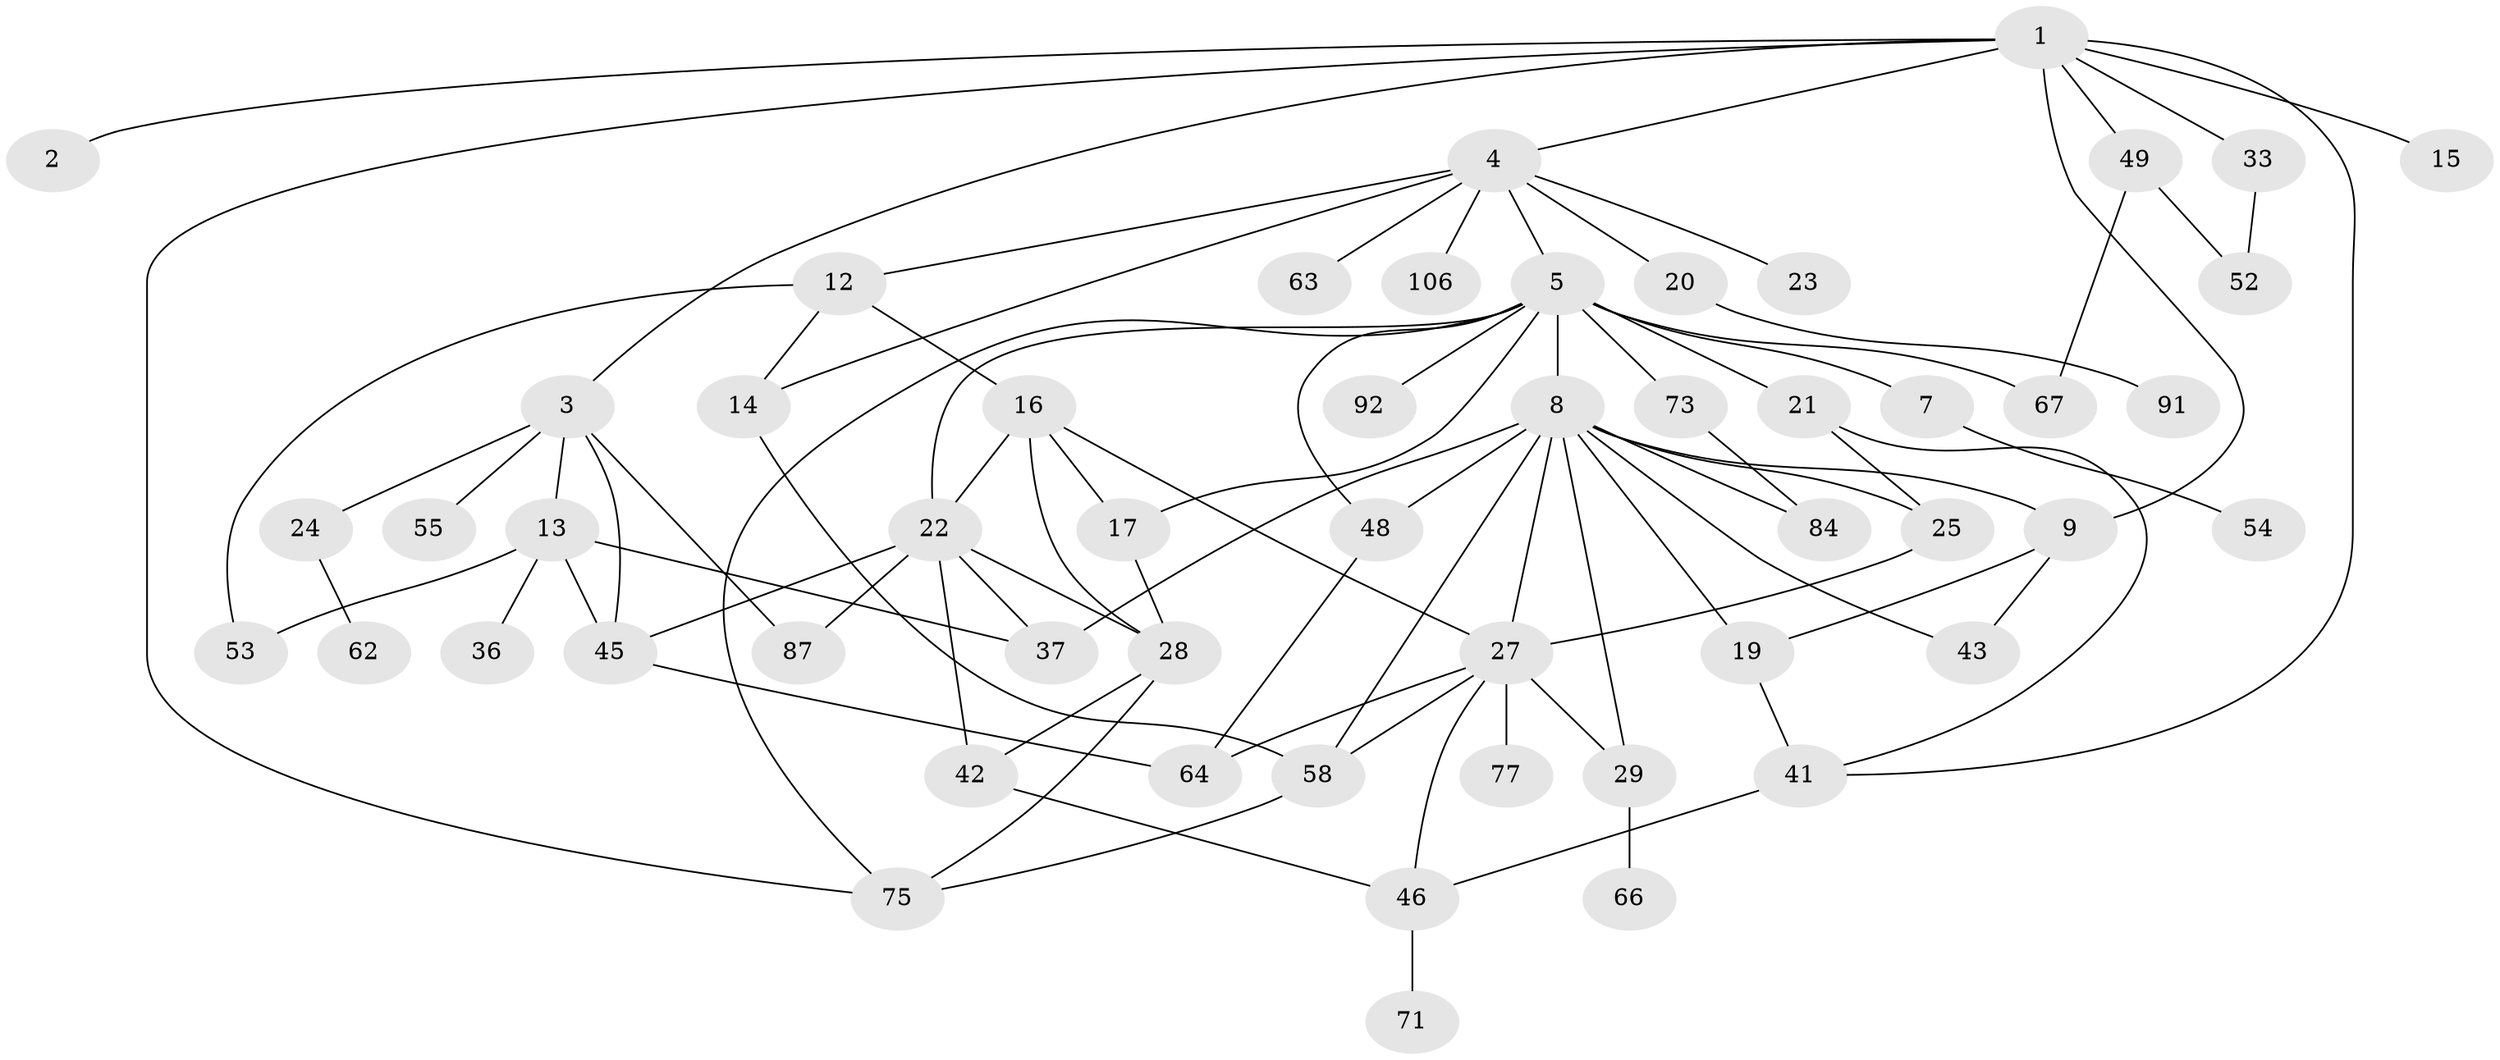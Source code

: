 // original degree distribution, {9: 0.018867924528301886, 1: 0.2830188679245283, 6: 0.03773584905660377, 8: 0.009433962264150943, 5: 0.10377358490566038, 4: 0.09433962264150944, 3: 0.1792452830188679, 2: 0.27358490566037735}
// Generated by graph-tools (version 1.1) at 2025/16/03/04/25 18:16:57]
// undirected, 53 vertices, 86 edges
graph export_dot {
graph [start="1"]
  node [color=gray90,style=filled];
  1;
  2;
  3;
  4;
  5 [super="+6"];
  7 [super="+76+101"];
  8 [super="+102+10"];
  9 [super="+30+11"];
  12;
  13 [super="+38+69"];
  14;
  15;
  16 [super="+47+56+18"];
  17;
  19 [super="+31"];
  20 [super="+65"];
  21;
  22 [super="+26+98"];
  23 [super="+57"];
  24 [super="+68"];
  25 [super="+32+78"];
  27 [super="+35"];
  28;
  29 [super="+40"];
  33;
  36;
  37;
  41 [super="+94+86"];
  42 [super="+44+80+90"];
  43;
  45 [super="+70"];
  46 [super="+59"];
  48 [super="+61"];
  49;
  52;
  53;
  54;
  55;
  58 [super="+82"];
  62;
  63;
  64 [super="+93"];
  66 [super="+105"];
  67 [super="+81"];
  71 [super="+79"];
  73;
  75;
  77;
  84;
  87 [super="+96"];
  91;
  92;
  106;
  1 -- 2;
  1 -- 3;
  1 -- 4;
  1 -- 9;
  1 -- 15;
  1 -- 33;
  1 -- 49;
  1 -- 75;
  1 -- 41;
  3 -- 13;
  3 -- 24;
  3 -- 55;
  3 -- 87;
  3 -- 45;
  4 -- 5;
  4 -- 12;
  4 -- 20;
  4 -- 23;
  4 -- 63;
  4 -- 106;
  4 -- 14;
  5 -- 8 [weight=2];
  5 -- 21;
  5 -- 22;
  5 -- 48;
  5 -- 73;
  5 -- 75;
  5 -- 67;
  5 -- 17;
  5 -- 7 [weight=2];
  5 -- 92;
  7 -- 54;
  8 -- 19 [weight=2];
  8 -- 29;
  8 -- 43;
  8 -- 37;
  8 -- 9;
  8 -- 48 [weight=2];
  8 -- 84;
  8 -- 25 [weight=2];
  8 -- 58;
  8 -- 27;
  9 -- 43;
  9 -- 19;
  12 -- 14;
  12 -- 16;
  12 -- 53;
  13 -- 36;
  13 -- 37;
  13 -- 45;
  13 -- 53;
  14 -- 58;
  16 -- 28;
  16 -- 17;
  16 -- 22;
  16 -- 27;
  17 -- 28;
  19 -- 41;
  20 -- 91;
  21 -- 25;
  21 -- 41;
  22 -- 28;
  22 -- 37;
  22 -- 87;
  22 -- 42 [weight=2];
  22 -- 45;
  24 -- 62;
  25 -- 27;
  27 -- 29;
  27 -- 64;
  27 -- 58;
  27 -- 77;
  27 -- 46;
  28 -- 75;
  28 -- 42;
  29 -- 66;
  33 -- 52;
  41 -- 46;
  42 -- 46;
  45 -- 64;
  46 -- 71;
  48 -- 64;
  49 -- 67;
  49 -- 52;
  58 -- 75;
  73 -- 84;
}
